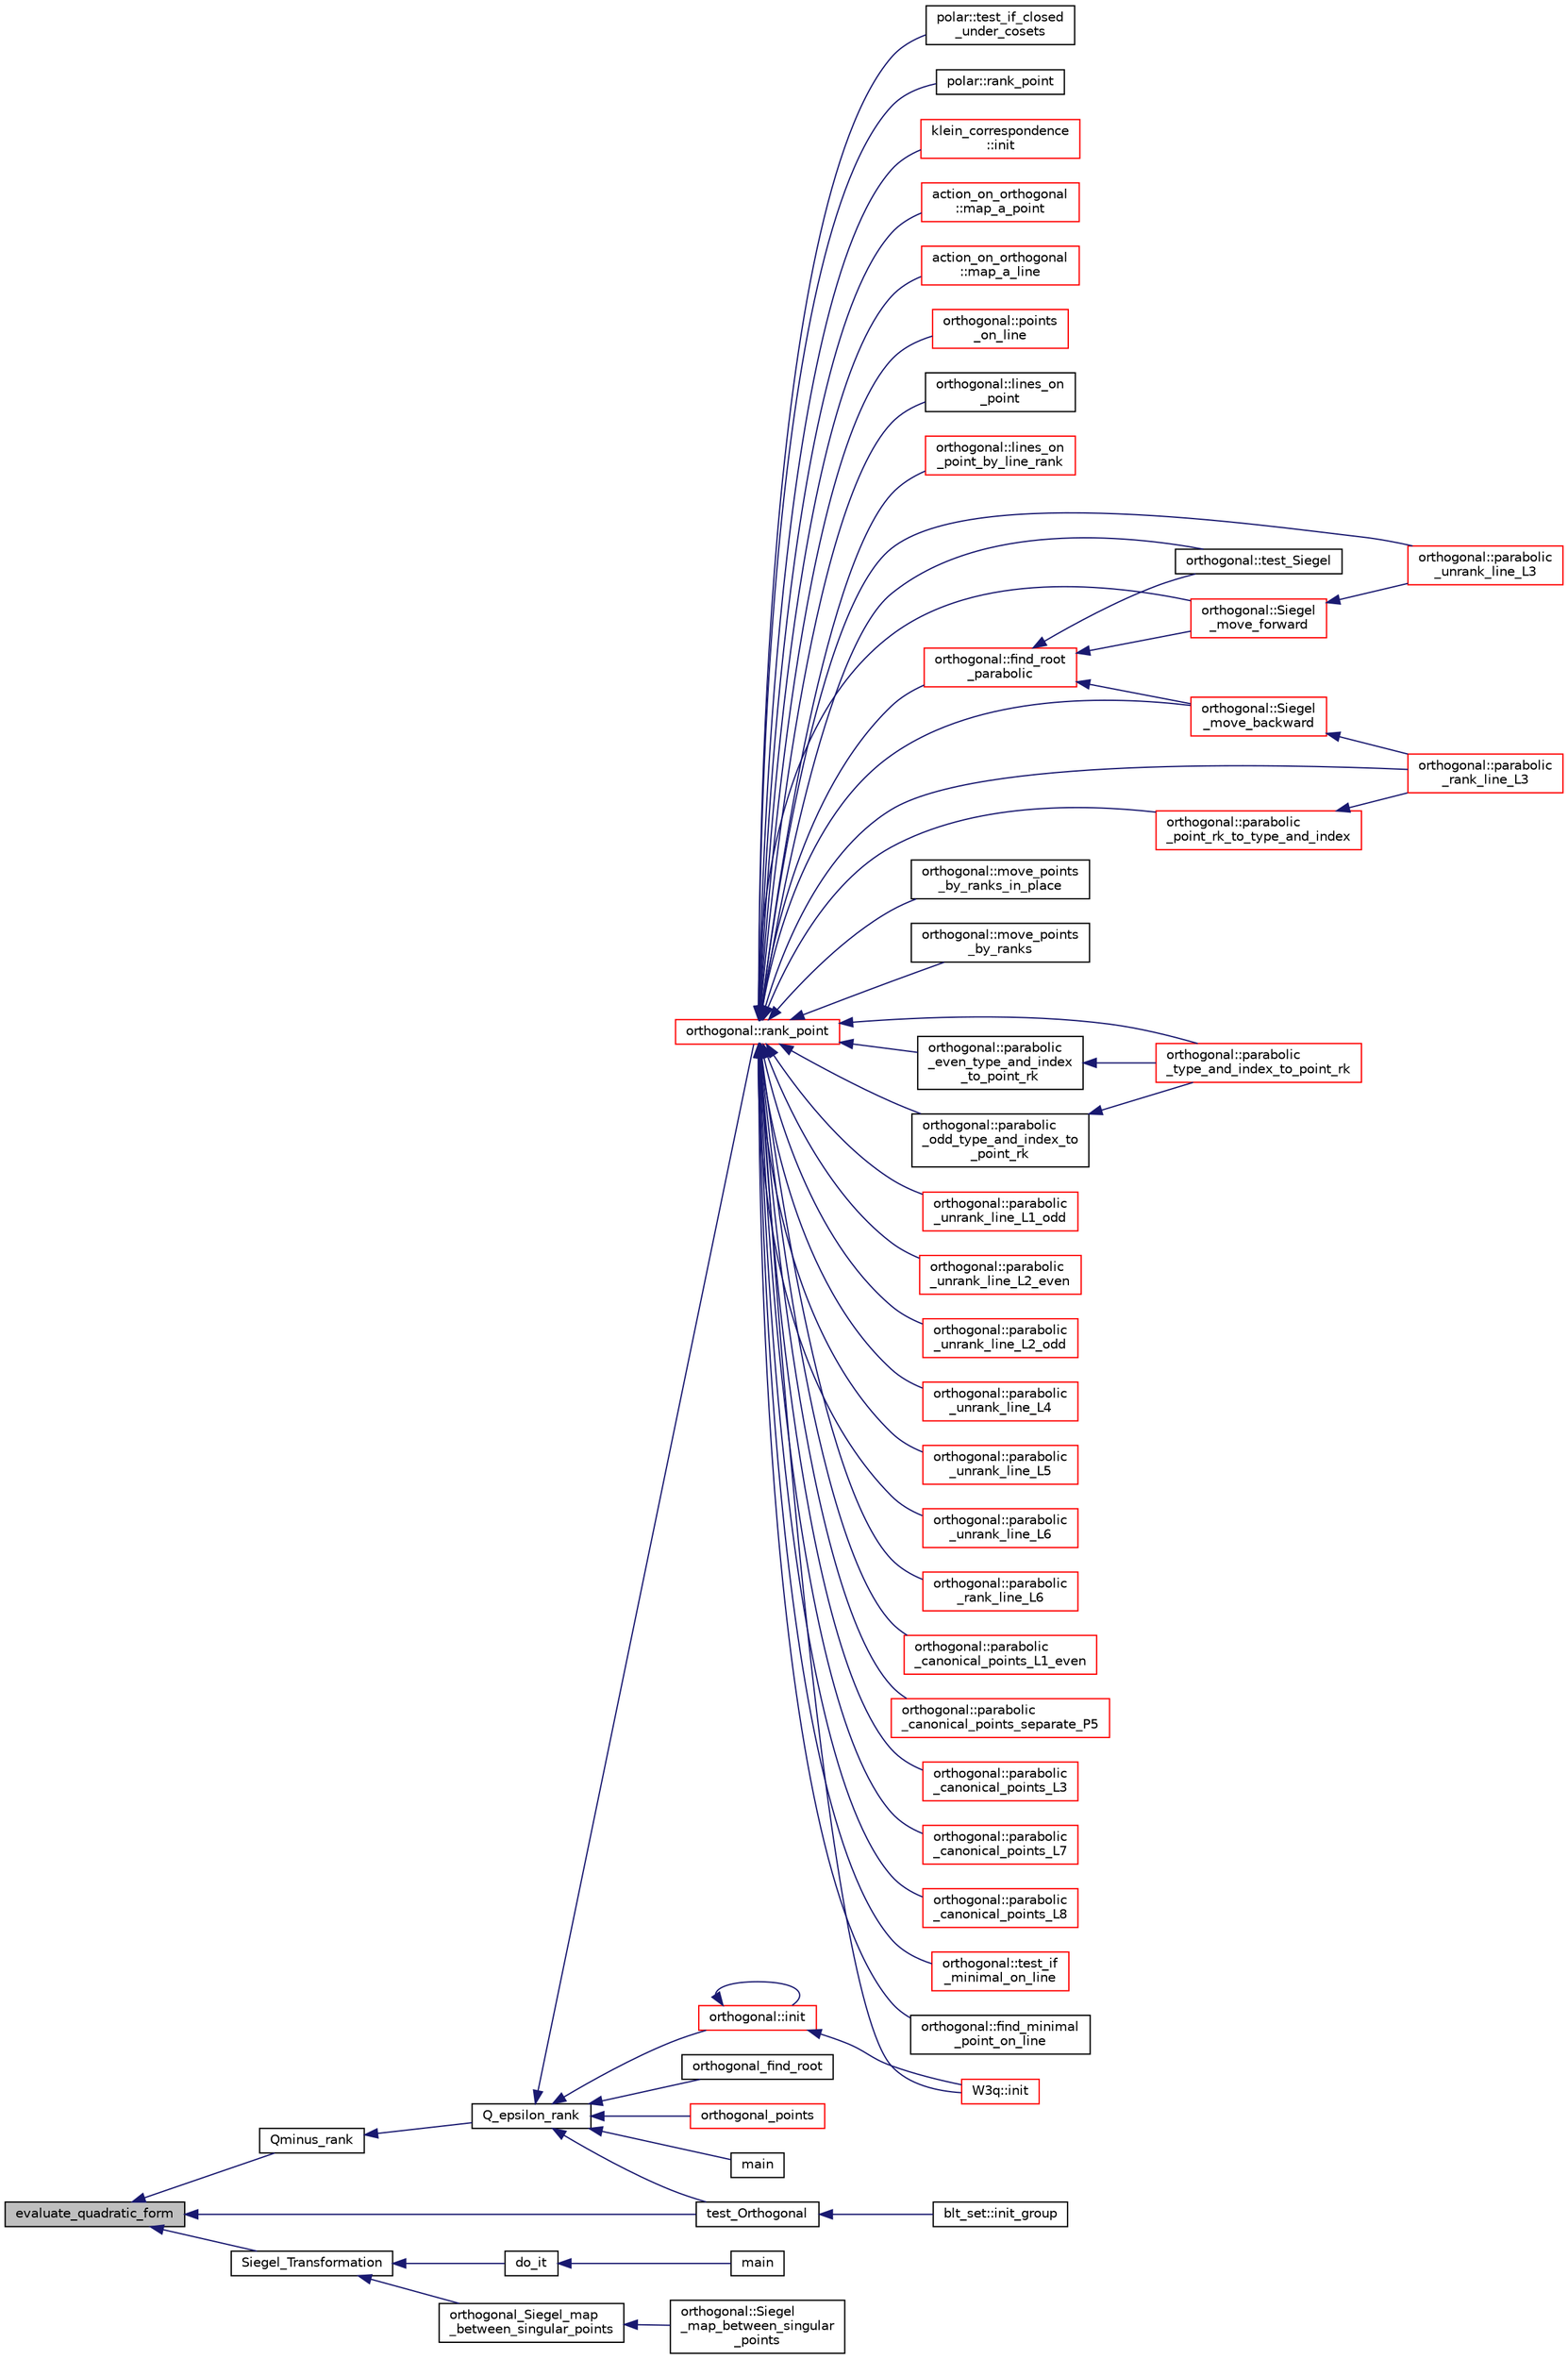 digraph "evaluate_quadratic_form"
{
  edge [fontname="Helvetica",fontsize="10",labelfontname="Helvetica",labelfontsize="10"];
  node [fontname="Helvetica",fontsize="10",shape=record];
  rankdir="LR";
  Node5550 [label="evaluate_quadratic_form",height=0.2,width=0.4,color="black", fillcolor="grey75", style="filled", fontcolor="black"];
  Node5550 -> Node5551 [dir="back",color="midnightblue",fontsize="10",style="solid",fontname="Helvetica"];
  Node5551 [label="Qminus_rank",height=0.2,width=0.4,color="black", fillcolor="white", style="filled",URL="$db/da0/lib_2foundations_2geometry_2orthogonal__points_8_c.html#aec3e3dad3c2c12fa081edab0af2cb91a"];
  Node5551 -> Node5552 [dir="back",color="midnightblue",fontsize="10",style="solid",fontname="Helvetica"];
  Node5552 [label="Q_epsilon_rank",height=0.2,width=0.4,color="black", fillcolor="white", style="filled",URL="$db/da0/lib_2foundations_2geometry_2orthogonal__points_8_c.html#a0949e1151174e2988aa697cb31942e97"];
  Node5552 -> Node5553 [dir="back",color="midnightblue",fontsize="10",style="solid",fontname="Helvetica"];
  Node5553 [label="main",height=0.2,width=0.4,color="black", fillcolor="white", style="filled",URL="$d1/d15/apps_2combinatorics_2orthogonal_8_c.html#a3c04138a5bfe5d72780bb7e82a18e627"];
  Node5552 -> Node5554 [dir="back",color="midnightblue",fontsize="10",style="solid",fontname="Helvetica"];
  Node5554 [label="orthogonal::rank_point",height=0.2,width=0.4,color="red", fillcolor="white", style="filled",URL="$d7/daa/classorthogonal.html#adb4f1528590a804b3c011a68c9ebf655"];
  Node5554 -> Node5555 [dir="back",color="midnightblue",fontsize="10",style="solid",fontname="Helvetica"];
  Node5555 [label="orthogonal::points\l_on_line",height=0.2,width=0.4,color="red", fillcolor="white", style="filled",URL="$d7/daa/classorthogonal.html#afe1cc564902cc557d4d4d2ff85ee6839"];
  Node5554 -> Node5630 [dir="back",color="midnightblue",fontsize="10",style="solid",fontname="Helvetica"];
  Node5630 [label="orthogonal::lines_on\l_point",height=0.2,width=0.4,color="black", fillcolor="white", style="filled",URL="$d7/daa/classorthogonal.html#aa3249c7fddbc156af817fb274e41c914"];
  Node5554 -> Node5631 [dir="back",color="midnightblue",fontsize="10",style="solid",fontname="Helvetica"];
  Node5631 [label="orthogonal::lines_on\l_point_by_line_rank",height=0.2,width=0.4,color="red", fillcolor="white", style="filled",URL="$d7/daa/classorthogonal.html#adc21874b6da3cd3585c704994fb538aa"];
  Node5554 -> Node5651 [dir="back",color="midnightblue",fontsize="10",style="solid",fontname="Helvetica"];
  Node5651 [label="orthogonal::test_Siegel",height=0.2,width=0.4,color="black", fillcolor="white", style="filled",URL="$d7/daa/classorthogonal.html#ad6d248c572d92abe41416065addd4a69"];
  Node5554 -> Node5652 [dir="back",color="midnightblue",fontsize="10",style="solid",fontname="Helvetica"];
  Node5652 [label="orthogonal::move_points\l_by_ranks_in_place",height=0.2,width=0.4,color="black", fillcolor="white", style="filled",URL="$d7/daa/classorthogonal.html#a82fac7f7528e41392b5fe89860d4204d"];
  Node5554 -> Node5653 [dir="back",color="midnightblue",fontsize="10",style="solid",fontname="Helvetica"];
  Node5653 [label="orthogonal::move_points\l_by_ranks",height=0.2,width=0.4,color="black", fillcolor="white", style="filled",URL="$d7/daa/classorthogonal.html#a6b1b57c7b6114d7d51c9375fe5014b22"];
  Node5554 -> Node5654 [dir="back",color="midnightblue",fontsize="10",style="solid",fontname="Helvetica"];
  Node5654 [label="orthogonal::parabolic\l_type_and_index_to_point_rk",height=0.2,width=0.4,color="red", fillcolor="white", style="filled",URL="$d7/daa/classorthogonal.html#a67c316cf01b382762e6ac372f522d106"];
  Node5554 -> Node5904 [dir="back",color="midnightblue",fontsize="10",style="solid",fontname="Helvetica"];
  Node5904 [label="orthogonal::parabolic\l_even_type_and_index\l_to_point_rk",height=0.2,width=0.4,color="black", fillcolor="white", style="filled",URL="$d7/daa/classorthogonal.html#af43894039e8c5a8039f52b93dfa3ff77"];
  Node5904 -> Node5654 [dir="back",color="midnightblue",fontsize="10",style="solid",fontname="Helvetica"];
  Node5554 -> Node5905 [dir="back",color="midnightblue",fontsize="10",style="solid",fontname="Helvetica"];
  Node5905 [label="orthogonal::parabolic\l_odd_type_and_index_to\l_point_rk",height=0.2,width=0.4,color="black", fillcolor="white", style="filled",URL="$d7/daa/classorthogonal.html#aac70113614b52601e38b3ce8cbffbc9a"];
  Node5905 -> Node5654 [dir="back",color="midnightblue",fontsize="10",style="solid",fontname="Helvetica"];
  Node5554 -> Node5906 [dir="back",color="midnightblue",fontsize="10",style="solid",fontname="Helvetica"];
  Node5906 [label="orthogonal::parabolic\l_point_rk_to_type_and_index",height=0.2,width=0.4,color="red", fillcolor="white", style="filled",URL="$d7/daa/classorthogonal.html#aadca2791fa70e971edf85858b725502d"];
  Node5906 -> Node5897 [dir="back",color="midnightblue",fontsize="10",style="solid",fontname="Helvetica"];
  Node5897 [label="orthogonal::parabolic\l_rank_line_L3",height=0.2,width=0.4,color="red", fillcolor="white", style="filled",URL="$d7/daa/classorthogonal.html#afea1a02e2b439b28127cfa2a782da8c9"];
  Node5554 -> Node5885 [dir="back",color="midnightblue",fontsize="10",style="solid",fontname="Helvetica"];
  Node5885 [label="orthogonal::parabolic\l_unrank_line_L1_odd",height=0.2,width=0.4,color="red", fillcolor="white", style="filled",URL="$d7/daa/classorthogonal.html#af59966fe1bb32196deaafbe6849fdeb1"];
  Node5554 -> Node5892 [dir="back",color="midnightblue",fontsize="10",style="solid",fontname="Helvetica"];
  Node5892 [label="orthogonal::parabolic\l_unrank_line_L2_even",height=0.2,width=0.4,color="red", fillcolor="white", style="filled",URL="$d7/daa/classorthogonal.html#a57a7ad0d16ea67c0636c9f179eeed5d1"];
  Node5554 -> Node5893 [dir="back",color="midnightblue",fontsize="10",style="solid",fontname="Helvetica"];
  Node5893 [label="orthogonal::parabolic\l_unrank_line_L2_odd",height=0.2,width=0.4,color="red", fillcolor="white", style="filled",URL="$d7/daa/classorthogonal.html#a9ab8a29daee27c60803e2bf5026a9a9e"];
  Node5554 -> Node5896 [dir="back",color="midnightblue",fontsize="10",style="solid",fontname="Helvetica"];
  Node5896 [label="orthogonal::parabolic\l_unrank_line_L3",height=0.2,width=0.4,color="red", fillcolor="white", style="filled",URL="$d7/daa/classorthogonal.html#ae1edfba289a03ed4d383514c2b0dc4b7"];
  Node5554 -> Node5897 [dir="back",color="midnightblue",fontsize="10",style="solid",fontname="Helvetica"];
  Node5554 -> Node5898 [dir="back",color="midnightblue",fontsize="10",style="solid",fontname="Helvetica"];
  Node5898 [label="orthogonal::parabolic\l_unrank_line_L4",height=0.2,width=0.4,color="red", fillcolor="white", style="filled",URL="$d7/daa/classorthogonal.html#a6a30b6c7f59498ad8c7f2bec7c78d2ff"];
  Node5554 -> Node5900 [dir="back",color="midnightblue",fontsize="10",style="solid",fontname="Helvetica"];
  Node5900 [label="orthogonal::parabolic\l_unrank_line_L5",height=0.2,width=0.4,color="red", fillcolor="white", style="filled",URL="$d7/daa/classorthogonal.html#a77831b97ebbbc5d8103c5e7e0edfeb9b"];
  Node5554 -> Node5884 [dir="back",color="midnightblue",fontsize="10",style="solid",fontname="Helvetica"];
  Node5884 [label="orthogonal::parabolic\l_unrank_line_L6",height=0.2,width=0.4,color="red", fillcolor="white", style="filled",URL="$d7/daa/classorthogonal.html#a3fecd8b43b3e09d6b35e550850b11d56"];
  Node5554 -> Node5891 [dir="back",color="midnightblue",fontsize="10",style="solid",fontname="Helvetica"];
  Node5891 [label="orthogonal::parabolic\l_rank_line_L6",height=0.2,width=0.4,color="red", fillcolor="white", style="filled",URL="$d7/daa/classorthogonal.html#ab242f864cc2a012dee7c379649d2e566"];
  Node5554 -> Node5911 [dir="back",color="midnightblue",fontsize="10",style="solid",fontname="Helvetica"];
  Node5911 [label="orthogonal::find_root\l_parabolic",height=0.2,width=0.4,color="red", fillcolor="white", style="filled",URL="$d7/daa/classorthogonal.html#a2e4453bb31692707f8a9e8b660b2e136"];
  Node5911 -> Node5651 [dir="back",color="midnightblue",fontsize="10",style="solid",fontname="Helvetica"];
  Node5911 -> Node5914 [dir="back",color="midnightblue",fontsize="10",style="solid",fontname="Helvetica"];
  Node5914 [label="orthogonal::Siegel\l_move_forward",height=0.2,width=0.4,color="red", fillcolor="white", style="filled",URL="$d7/daa/classorthogonal.html#a065d0faccc00df42afd671dac644d480"];
  Node5914 -> Node5896 [dir="back",color="midnightblue",fontsize="10",style="solid",fontname="Helvetica"];
  Node5911 -> Node5916 [dir="back",color="midnightblue",fontsize="10",style="solid",fontname="Helvetica"];
  Node5916 [label="orthogonal::Siegel\l_move_backward",height=0.2,width=0.4,color="red", fillcolor="white", style="filled",URL="$d7/daa/classorthogonal.html#a365beaf002d1ffc9a600e73f1983e800"];
  Node5916 -> Node5897 [dir="back",color="midnightblue",fontsize="10",style="solid",fontname="Helvetica"];
  Node5554 -> Node5914 [dir="back",color="midnightblue",fontsize="10",style="solid",fontname="Helvetica"];
  Node5554 -> Node5916 [dir="back",color="midnightblue",fontsize="10",style="solid",fontname="Helvetica"];
  Node5554 -> Node5918 [dir="back",color="midnightblue",fontsize="10",style="solid",fontname="Helvetica"];
  Node5918 [label="orthogonal::parabolic\l_canonical_points_L1_even",height=0.2,width=0.4,color="red", fillcolor="white", style="filled",URL="$d7/daa/classorthogonal.html#ab0b604545d072f29150a4004ca96444b"];
  Node5554 -> Node5921 [dir="back",color="midnightblue",fontsize="10",style="solid",fontname="Helvetica"];
  Node5921 [label="orthogonal::parabolic\l_canonical_points_separate_P5",height=0.2,width=0.4,color="red", fillcolor="white", style="filled",URL="$d7/daa/classorthogonal.html#a8d0027eb77931aa6f8651f392b9b4e79"];
  Node5554 -> Node5922 [dir="back",color="midnightblue",fontsize="10",style="solid",fontname="Helvetica"];
  Node5922 [label="orthogonal::parabolic\l_canonical_points_L3",height=0.2,width=0.4,color="red", fillcolor="white", style="filled",URL="$d7/daa/classorthogonal.html#a753ec2a388f3b866bd96928051911802"];
  Node5554 -> Node5923 [dir="back",color="midnightblue",fontsize="10",style="solid",fontname="Helvetica"];
  Node5923 [label="orthogonal::parabolic\l_canonical_points_L7",height=0.2,width=0.4,color="red", fillcolor="white", style="filled",URL="$d7/daa/classorthogonal.html#a24a02b853a67fddf218aa24a185506eb"];
  Node5554 -> Node5924 [dir="back",color="midnightblue",fontsize="10",style="solid",fontname="Helvetica"];
  Node5924 [label="orthogonal::parabolic\l_canonical_points_L8",height=0.2,width=0.4,color="red", fillcolor="white", style="filled",URL="$d7/daa/classorthogonal.html#ad6539385a01fde3384fa94fd4256ee38"];
  Node5554 -> Node5925 [dir="back",color="midnightblue",fontsize="10",style="solid",fontname="Helvetica"];
  Node5925 [label="orthogonal::test_if\l_minimal_on_line",height=0.2,width=0.4,color="red", fillcolor="white", style="filled",URL="$d7/daa/classorthogonal.html#ac1c98fb2e2bea810ab68ccc3097528b1"];
  Node5554 -> Node5926 [dir="back",color="midnightblue",fontsize="10",style="solid",fontname="Helvetica"];
  Node5926 [label="orthogonal::find_minimal\l_point_on_line",height=0.2,width=0.4,color="black", fillcolor="white", style="filled",URL="$d7/daa/classorthogonal.html#a352d503273829a46f432965027a2d3ed"];
  Node5554 -> Node5927 [dir="back",color="midnightblue",fontsize="10",style="solid",fontname="Helvetica"];
  Node5927 [label="polar::test_if_closed\l_under_cosets",height=0.2,width=0.4,color="black", fillcolor="white", style="filled",URL="$da/d1c/classpolar.html#ac138ccb36cf30d262a8d8eb55e74486f"];
  Node5554 -> Node5928 [dir="back",color="midnightblue",fontsize="10",style="solid",fontname="Helvetica"];
  Node5928 [label="polar::rank_point",height=0.2,width=0.4,color="black", fillcolor="white", style="filled",URL="$da/d1c/classpolar.html#afab76dc36a35368c19a944d63e9f679c"];
  Node5554 -> Node5929 [dir="back",color="midnightblue",fontsize="10",style="solid",fontname="Helvetica"];
  Node5929 [label="klein_correspondence\l::init",height=0.2,width=0.4,color="red", fillcolor="white", style="filled",URL="$d7/d99/classklein__correspondence.html#a9f555dc65174ab66579e1118bd9b4ca0"];
  Node5554 -> Node5660 [dir="back",color="midnightblue",fontsize="10",style="solid",fontname="Helvetica"];
  Node5660 [label="W3q::init",height=0.2,width=0.4,color="red", fillcolor="white", style="filled",URL="$de/d2c/class_w3q.html#a215fe070895a4915537fcb1bfba4f777"];
  Node5554 -> Node5930 [dir="back",color="midnightblue",fontsize="10",style="solid",fontname="Helvetica"];
  Node5930 [label="action_on_orthogonal\l::map_a_point",height=0.2,width=0.4,color="red", fillcolor="white", style="filled",URL="$dc/d87/classaction__on__orthogonal.html#a99224de62ef02d140676a31ac663a63b"];
  Node5554 -> Node5678 [dir="back",color="midnightblue",fontsize="10",style="solid",fontname="Helvetica"];
  Node5678 [label="action_on_orthogonal\l::map_a_line",height=0.2,width=0.4,color="red", fillcolor="white", style="filled",URL="$dc/d87/classaction__on__orthogonal.html#ac7e41a4bbc9e0f2813f2f7030f3ed177"];
  Node5552 -> Node5658 [dir="back",color="midnightblue",fontsize="10",style="solid",fontname="Helvetica"];
  Node5658 [label="orthogonal::init",height=0.2,width=0.4,color="red", fillcolor="white", style="filled",URL="$d7/daa/classorthogonal.html#a8bd53ba30f34ac50889503f0f3ef6deb"];
  Node5658 -> Node5658 [dir="back",color="midnightblue",fontsize="10",style="solid",fontname="Helvetica"];
  Node5658 -> Node5660 [dir="back",color="midnightblue",fontsize="10",style="solid",fontname="Helvetica"];
  Node5552 -> Node5931 [dir="back",color="midnightblue",fontsize="10",style="solid",fontname="Helvetica"];
  Node5931 [label="test_Orthogonal",height=0.2,width=0.4,color="black", fillcolor="white", style="filled",URL="$db/da0/lib_2foundations_2geometry_2orthogonal__points_8_c.html#a071f90f8a33649e2d4a8f5c9a401a4f4"];
  Node5931 -> Node5873 [dir="back",color="midnightblue",fontsize="10",style="solid",fontname="Helvetica"];
  Node5873 [label="blt_set::init_group",height=0.2,width=0.4,color="black", fillcolor="white", style="filled",URL="$d1/d3d/classblt__set.html#a9e5aede3bbac6f5e1dd31a8965bba200"];
  Node5552 -> Node5932 [dir="back",color="midnightblue",fontsize="10",style="solid",fontname="Helvetica"];
  Node5932 [label="orthogonal_find_root",height=0.2,width=0.4,color="black", fillcolor="white", style="filled",URL="$db/da0/lib_2foundations_2geometry_2orthogonal__points_8_c.html#a6c7b16f839dc3e1ee95f61a37139c8a0"];
  Node5552 -> Node5933 [dir="back",color="midnightblue",fontsize="10",style="solid",fontname="Helvetica"];
  Node5933 [label="orthogonal_points",height=0.2,width=0.4,color="red", fillcolor="white", style="filled",URL="$d7/d83/points_8_c.html#a2a86a595e599aecd619f0046595252e4"];
  Node5550 -> Node5935 [dir="back",color="midnightblue",fontsize="10",style="solid",fontname="Helvetica"];
  Node5935 [label="Siegel_Transformation",height=0.2,width=0.4,color="black", fillcolor="white", style="filled",URL="$db/da0/lib_2foundations_2geometry_2orthogonal__points_8_c.html#a126317c4062c73932a8e94268c0205cb"];
  Node5935 -> Node5936 [dir="back",color="midnightblue",fontsize="10",style="solid",fontname="Helvetica"];
  Node5936 [label="do_it",height=0.2,width=0.4,color="black", fillcolor="white", style="filled",URL="$d1/d84/orthogonal__group_8_c.html#a9b56334a3d1e584953aa0af91765100c"];
  Node5936 -> Node5937 [dir="back",color="midnightblue",fontsize="10",style="solid",fontname="Helvetica"];
  Node5937 [label="main",height=0.2,width=0.4,color="black", fillcolor="white", style="filled",URL="$d1/d84/orthogonal__group_8_c.html#a3c04138a5bfe5d72780bb7e82a18e627"];
  Node5935 -> Node5938 [dir="back",color="midnightblue",fontsize="10",style="solid",fontname="Helvetica"];
  Node5938 [label="orthogonal_Siegel_map\l_between_singular_points",height=0.2,width=0.4,color="black", fillcolor="white", style="filled",URL="$db/da0/lib_2foundations_2geometry_2orthogonal__points_8_c.html#a2c6c42534b7915aacd84bb9725488fa9"];
  Node5938 -> Node5939 [dir="back",color="midnightblue",fontsize="10",style="solid",fontname="Helvetica"];
  Node5939 [label="orthogonal::Siegel\l_map_between_singular\l_points",height=0.2,width=0.4,color="black", fillcolor="white", style="filled",URL="$d7/daa/classorthogonal.html#a69dd8beb5401fd5f326ca6687296bc2f"];
  Node5550 -> Node5931 [dir="back",color="midnightblue",fontsize="10",style="solid",fontname="Helvetica"];
}
